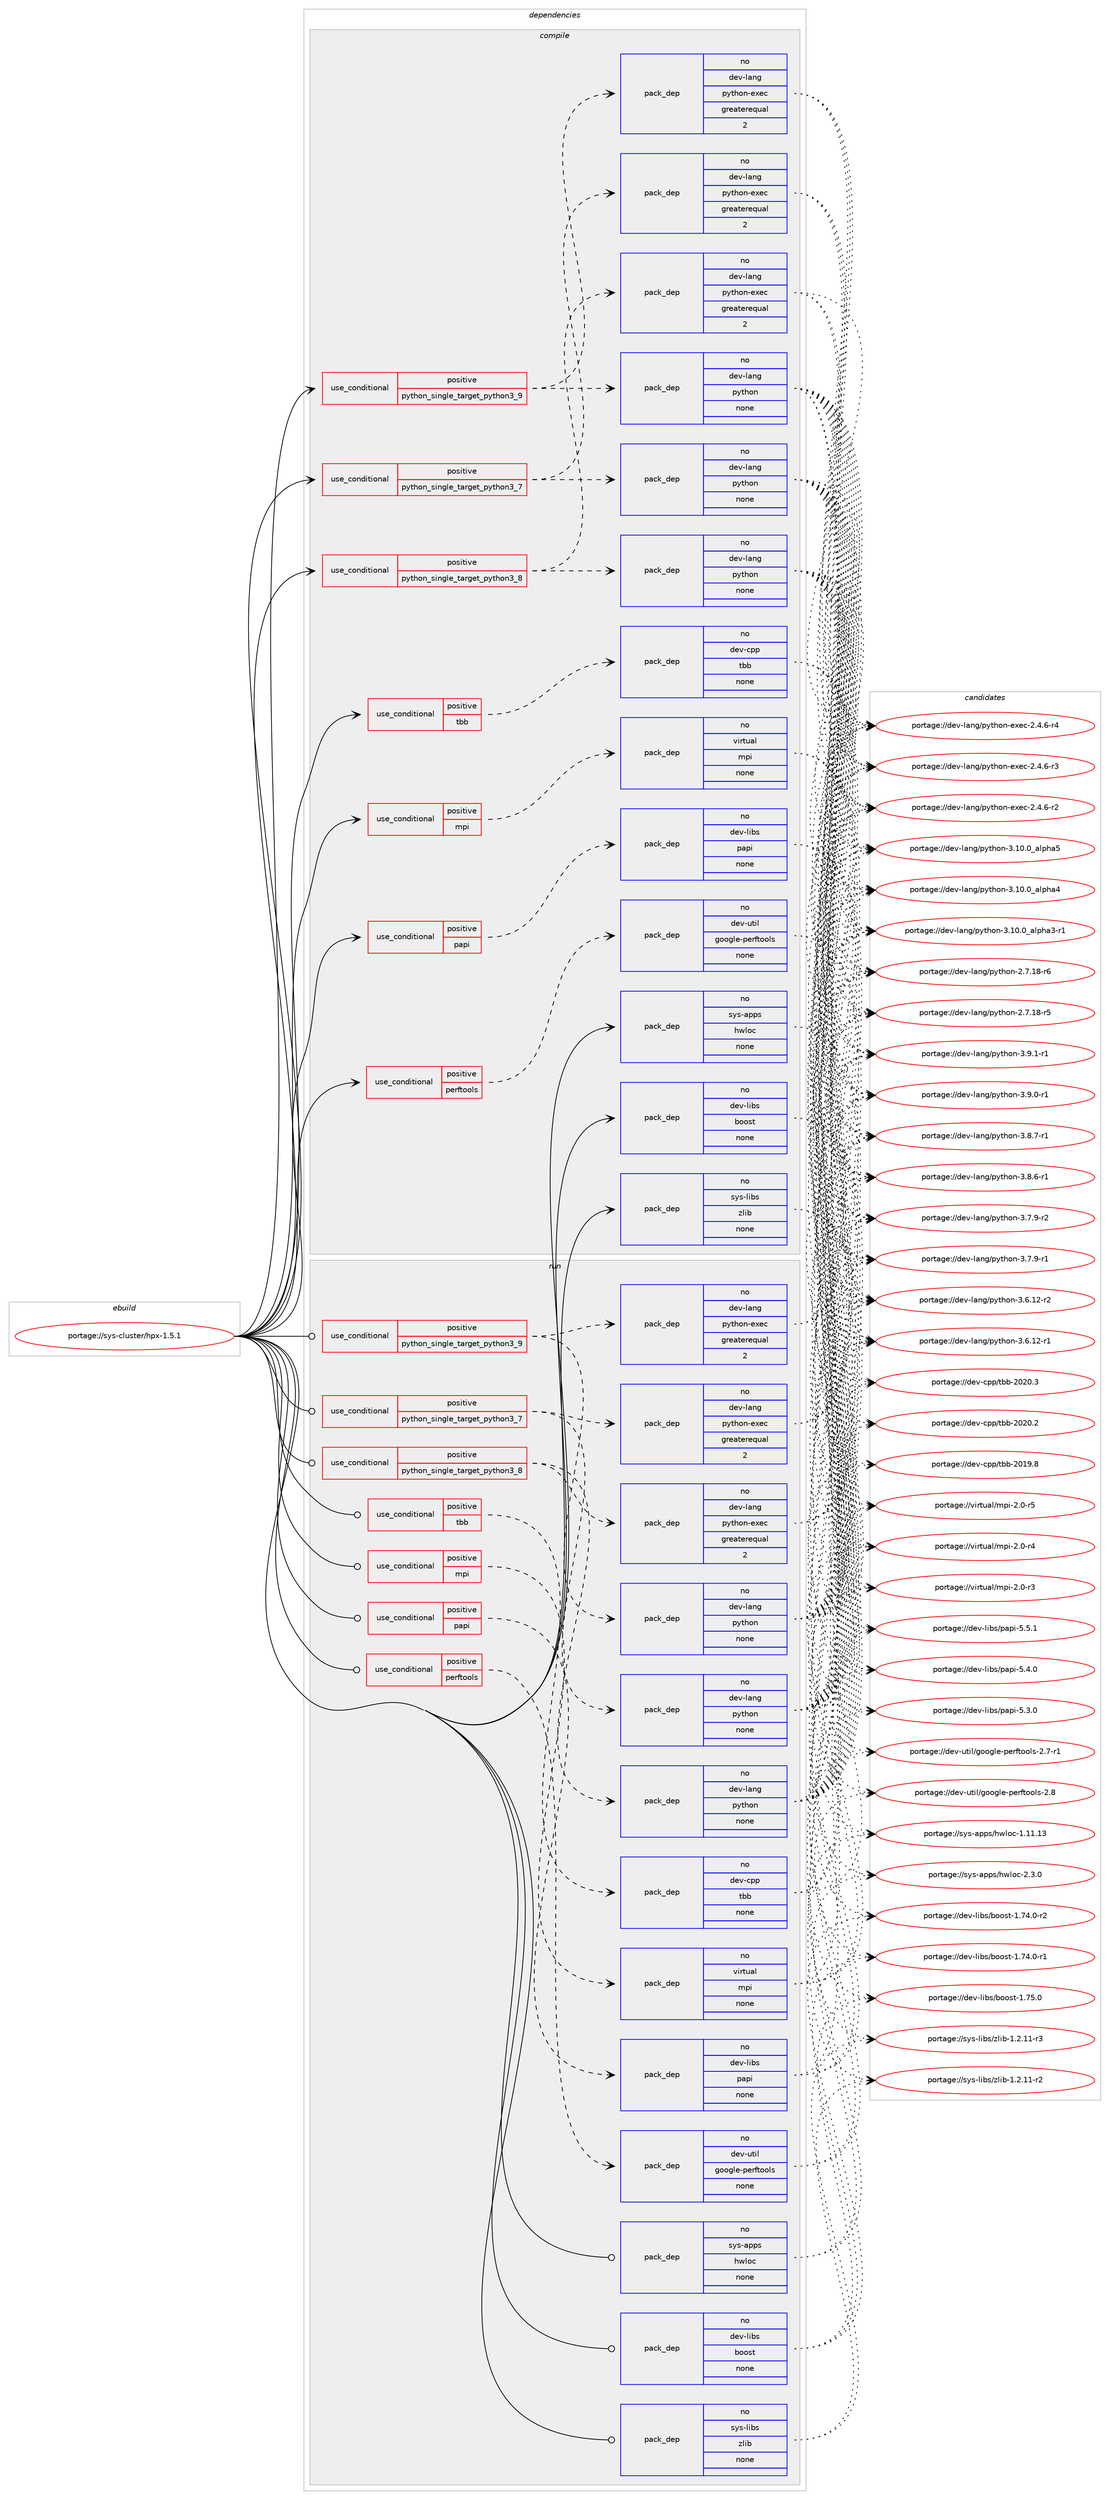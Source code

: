 digraph prolog {

# *************
# Graph options
# *************

newrank=true;
concentrate=true;
compound=true;
graph [rankdir=LR,fontname=Helvetica,fontsize=10,ranksep=1.5];#, ranksep=2.5, nodesep=0.2];
edge  [arrowhead=vee];
node  [fontname=Helvetica,fontsize=10];

# **********
# The ebuild
# **********

subgraph cluster_leftcol {
color=gray;
rank=same;
label=<<i>ebuild</i>>;
id [label="portage://sys-cluster/hpx-1.5.1", color=red, width=4, href="../sys-cluster/hpx-1.5.1.svg"];
}

# ****************
# The dependencies
# ****************

subgraph cluster_midcol {
color=gray;
label=<<i>dependencies</i>>;
subgraph cluster_compile {
fillcolor="#eeeeee";
style=filled;
label=<<i>compile</i>>;
subgraph cond2294 {
dependency7871 [label=<<TABLE BORDER="0" CELLBORDER="1" CELLSPACING="0" CELLPADDING="4"><TR><TD ROWSPAN="3" CELLPADDING="10">use_conditional</TD></TR><TR><TD>positive</TD></TR><TR><TD>mpi</TD></TR></TABLE>>, shape=none, color=red];
subgraph pack5477 {
dependency7872 [label=<<TABLE BORDER="0" CELLBORDER="1" CELLSPACING="0" CELLPADDING="4" WIDTH="220"><TR><TD ROWSPAN="6" CELLPADDING="30">pack_dep</TD></TR><TR><TD WIDTH="110">no</TD></TR><TR><TD>virtual</TD></TR><TR><TD>mpi</TD></TR><TR><TD>none</TD></TR><TR><TD></TD></TR></TABLE>>, shape=none, color=blue];
}
dependency7871:e -> dependency7872:w [weight=20,style="dashed",arrowhead="vee"];
}
id:e -> dependency7871:w [weight=20,style="solid",arrowhead="vee"];
subgraph cond2295 {
dependency7873 [label=<<TABLE BORDER="0" CELLBORDER="1" CELLSPACING="0" CELLPADDING="4"><TR><TD ROWSPAN="3" CELLPADDING="10">use_conditional</TD></TR><TR><TD>positive</TD></TR><TR><TD>papi</TD></TR></TABLE>>, shape=none, color=red];
subgraph pack5478 {
dependency7874 [label=<<TABLE BORDER="0" CELLBORDER="1" CELLSPACING="0" CELLPADDING="4" WIDTH="220"><TR><TD ROWSPAN="6" CELLPADDING="30">pack_dep</TD></TR><TR><TD WIDTH="110">no</TD></TR><TR><TD>dev-libs</TD></TR><TR><TD>papi</TD></TR><TR><TD>none</TD></TR><TR><TD></TD></TR></TABLE>>, shape=none, color=blue];
}
dependency7873:e -> dependency7874:w [weight=20,style="dashed",arrowhead="vee"];
}
id:e -> dependency7873:w [weight=20,style="solid",arrowhead="vee"];
subgraph cond2296 {
dependency7875 [label=<<TABLE BORDER="0" CELLBORDER="1" CELLSPACING="0" CELLPADDING="4"><TR><TD ROWSPAN="3" CELLPADDING="10">use_conditional</TD></TR><TR><TD>positive</TD></TR><TR><TD>perftools</TD></TR></TABLE>>, shape=none, color=red];
subgraph pack5479 {
dependency7876 [label=<<TABLE BORDER="0" CELLBORDER="1" CELLSPACING="0" CELLPADDING="4" WIDTH="220"><TR><TD ROWSPAN="6" CELLPADDING="30">pack_dep</TD></TR><TR><TD WIDTH="110">no</TD></TR><TR><TD>dev-util</TD></TR><TR><TD>google-perftools</TD></TR><TR><TD>none</TD></TR><TR><TD></TD></TR></TABLE>>, shape=none, color=blue];
}
dependency7875:e -> dependency7876:w [weight=20,style="dashed",arrowhead="vee"];
}
id:e -> dependency7875:w [weight=20,style="solid",arrowhead="vee"];
subgraph cond2297 {
dependency7877 [label=<<TABLE BORDER="0" CELLBORDER="1" CELLSPACING="0" CELLPADDING="4"><TR><TD ROWSPAN="3" CELLPADDING="10">use_conditional</TD></TR><TR><TD>positive</TD></TR><TR><TD>python_single_target_python3_7</TD></TR></TABLE>>, shape=none, color=red];
subgraph pack5480 {
dependency7878 [label=<<TABLE BORDER="0" CELLBORDER="1" CELLSPACING="0" CELLPADDING="4" WIDTH="220"><TR><TD ROWSPAN="6" CELLPADDING="30">pack_dep</TD></TR><TR><TD WIDTH="110">no</TD></TR><TR><TD>dev-lang</TD></TR><TR><TD>python</TD></TR><TR><TD>none</TD></TR><TR><TD></TD></TR></TABLE>>, shape=none, color=blue];
}
dependency7877:e -> dependency7878:w [weight=20,style="dashed",arrowhead="vee"];
subgraph pack5481 {
dependency7879 [label=<<TABLE BORDER="0" CELLBORDER="1" CELLSPACING="0" CELLPADDING="4" WIDTH="220"><TR><TD ROWSPAN="6" CELLPADDING="30">pack_dep</TD></TR><TR><TD WIDTH="110">no</TD></TR><TR><TD>dev-lang</TD></TR><TR><TD>python-exec</TD></TR><TR><TD>greaterequal</TD></TR><TR><TD>2</TD></TR></TABLE>>, shape=none, color=blue];
}
dependency7877:e -> dependency7879:w [weight=20,style="dashed",arrowhead="vee"];
}
id:e -> dependency7877:w [weight=20,style="solid",arrowhead="vee"];
subgraph cond2298 {
dependency7880 [label=<<TABLE BORDER="0" CELLBORDER="1" CELLSPACING="0" CELLPADDING="4"><TR><TD ROWSPAN="3" CELLPADDING="10">use_conditional</TD></TR><TR><TD>positive</TD></TR><TR><TD>python_single_target_python3_8</TD></TR></TABLE>>, shape=none, color=red];
subgraph pack5482 {
dependency7881 [label=<<TABLE BORDER="0" CELLBORDER="1" CELLSPACING="0" CELLPADDING="4" WIDTH="220"><TR><TD ROWSPAN="6" CELLPADDING="30">pack_dep</TD></TR><TR><TD WIDTH="110">no</TD></TR><TR><TD>dev-lang</TD></TR><TR><TD>python</TD></TR><TR><TD>none</TD></TR><TR><TD></TD></TR></TABLE>>, shape=none, color=blue];
}
dependency7880:e -> dependency7881:w [weight=20,style="dashed",arrowhead="vee"];
subgraph pack5483 {
dependency7882 [label=<<TABLE BORDER="0" CELLBORDER="1" CELLSPACING="0" CELLPADDING="4" WIDTH="220"><TR><TD ROWSPAN="6" CELLPADDING="30">pack_dep</TD></TR><TR><TD WIDTH="110">no</TD></TR><TR><TD>dev-lang</TD></TR><TR><TD>python-exec</TD></TR><TR><TD>greaterequal</TD></TR><TR><TD>2</TD></TR></TABLE>>, shape=none, color=blue];
}
dependency7880:e -> dependency7882:w [weight=20,style="dashed",arrowhead="vee"];
}
id:e -> dependency7880:w [weight=20,style="solid",arrowhead="vee"];
subgraph cond2299 {
dependency7883 [label=<<TABLE BORDER="0" CELLBORDER="1" CELLSPACING="0" CELLPADDING="4"><TR><TD ROWSPAN="3" CELLPADDING="10">use_conditional</TD></TR><TR><TD>positive</TD></TR><TR><TD>python_single_target_python3_9</TD></TR></TABLE>>, shape=none, color=red];
subgraph pack5484 {
dependency7884 [label=<<TABLE BORDER="0" CELLBORDER="1" CELLSPACING="0" CELLPADDING="4" WIDTH="220"><TR><TD ROWSPAN="6" CELLPADDING="30">pack_dep</TD></TR><TR><TD WIDTH="110">no</TD></TR><TR><TD>dev-lang</TD></TR><TR><TD>python</TD></TR><TR><TD>none</TD></TR><TR><TD></TD></TR></TABLE>>, shape=none, color=blue];
}
dependency7883:e -> dependency7884:w [weight=20,style="dashed",arrowhead="vee"];
subgraph pack5485 {
dependency7885 [label=<<TABLE BORDER="0" CELLBORDER="1" CELLSPACING="0" CELLPADDING="4" WIDTH="220"><TR><TD ROWSPAN="6" CELLPADDING="30">pack_dep</TD></TR><TR><TD WIDTH="110">no</TD></TR><TR><TD>dev-lang</TD></TR><TR><TD>python-exec</TD></TR><TR><TD>greaterequal</TD></TR><TR><TD>2</TD></TR></TABLE>>, shape=none, color=blue];
}
dependency7883:e -> dependency7885:w [weight=20,style="dashed",arrowhead="vee"];
}
id:e -> dependency7883:w [weight=20,style="solid",arrowhead="vee"];
subgraph cond2300 {
dependency7886 [label=<<TABLE BORDER="0" CELLBORDER="1" CELLSPACING="0" CELLPADDING="4"><TR><TD ROWSPAN="3" CELLPADDING="10">use_conditional</TD></TR><TR><TD>positive</TD></TR><TR><TD>tbb</TD></TR></TABLE>>, shape=none, color=red];
subgraph pack5486 {
dependency7887 [label=<<TABLE BORDER="0" CELLBORDER="1" CELLSPACING="0" CELLPADDING="4" WIDTH="220"><TR><TD ROWSPAN="6" CELLPADDING="30">pack_dep</TD></TR><TR><TD WIDTH="110">no</TD></TR><TR><TD>dev-cpp</TD></TR><TR><TD>tbb</TD></TR><TR><TD>none</TD></TR><TR><TD></TD></TR></TABLE>>, shape=none, color=blue];
}
dependency7886:e -> dependency7887:w [weight=20,style="dashed",arrowhead="vee"];
}
id:e -> dependency7886:w [weight=20,style="solid",arrowhead="vee"];
subgraph pack5487 {
dependency7888 [label=<<TABLE BORDER="0" CELLBORDER="1" CELLSPACING="0" CELLPADDING="4" WIDTH="220"><TR><TD ROWSPAN="6" CELLPADDING="30">pack_dep</TD></TR><TR><TD WIDTH="110">no</TD></TR><TR><TD>dev-libs</TD></TR><TR><TD>boost</TD></TR><TR><TD>none</TD></TR><TR><TD></TD></TR></TABLE>>, shape=none, color=blue];
}
id:e -> dependency7888:w [weight=20,style="solid",arrowhead="vee"];
subgraph pack5488 {
dependency7889 [label=<<TABLE BORDER="0" CELLBORDER="1" CELLSPACING="0" CELLPADDING="4" WIDTH="220"><TR><TD ROWSPAN="6" CELLPADDING="30">pack_dep</TD></TR><TR><TD WIDTH="110">no</TD></TR><TR><TD>sys-apps</TD></TR><TR><TD>hwloc</TD></TR><TR><TD>none</TD></TR><TR><TD></TD></TR></TABLE>>, shape=none, color=blue];
}
id:e -> dependency7889:w [weight=20,style="solid",arrowhead="vee"];
subgraph pack5489 {
dependency7890 [label=<<TABLE BORDER="0" CELLBORDER="1" CELLSPACING="0" CELLPADDING="4" WIDTH="220"><TR><TD ROWSPAN="6" CELLPADDING="30">pack_dep</TD></TR><TR><TD WIDTH="110">no</TD></TR><TR><TD>sys-libs</TD></TR><TR><TD>zlib</TD></TR><TR><TD>none</TD></TR><TR><TD></TD></TR></TABLE>>, shape=none, color=blue];
}
id:e -> dependency7890:w [weight=20,style="solid",arrowhead="vee"];
}
subgraph cluster_compileandrun {
fillcolor="#eeeeee";
style=filled;
label=<<i>compile and run</i>>;
}
subgraph cluster_run {
fillcolor="#eeeeee";
style=filled;
label=<<i>run</i>>;
subgraph cond2301 {
dependency7891 [label=<<TABLE BORDER="0" CELLBORDER="1" CELLSPACING="0" CELLPADDING="4"><TR><TD ROWSPAN="3" CELLPADDING="10">use_conditional</TD></TR><TR><TD>positive</TD></TR><TR><TD>mpi</TD></TR></TABLE>>, shape=none, color=red];
subgraph pack5490 {
dependency7892 [label=<<TABLE BORDER="0" CELLBORDER="1" CELLSPACING="0" CELLPADDING="4" WIDTH="220"><TR><TD ROWSPAN="6" CELLPADDING="30">pack_dep</TD></TR><TR><TD WIDTH="110">no</TD></TR><TR><TD>virtual</TD></TR><TR><TD>mpi</TD></TR><TR><TD>none</TD></TR><TR><TD></TD></TR></TABLE>>, shape=none, color=blue];
}
dependency7891:e -> dependency7892:w [weight=20,style="dashed",arrowhead="vee"];
}
id:e -> dependency7891:w [weight=20,style="solid",arrowhead="odot"];
subgraph cond2302 {
dependency7893 [label=<<TABLE BORDER="0" CELLBORDER="1" CELLSPACING="0" CELLPADDING="4"><TR><TD ROWSPAN="3" CELLPADDING="10">use_conditional</TD></TR><TR><TD>positive</TD></TR><TR><TD>papi</TD></TR></TABLE>>, shape=none, color=red];
subgraph pack5491 {
dependency7894 [label=<<TABLE BORDER="0" CELLBORDER="1" CELLSPACING="0" CELLPADDING="4" WIDTH="220"><TR><TD ROWSPAN="6" CELLPADDING="30">pack_dep</TD></TR><TR><TD WIDTH="110">no</TD></TR><TR><TD>dev-libs</TD></TR><TR><TD>papi</TD></TR><TR><TD>none</TD></TR><TR><TD></TD></TR></TABLE>>, shape=none, color=blue];
}
dependency7893:e -> dependency7894:w [weight=20,style="dashed",arrowhead="vee"];
}
id:e -> dependency7893:w [weight=20,style="solid",arrowhead="odot"];
subgraph cond2303 {
dependency7895 [label=<<TABLE BORDER="0" CELLBORDER="1" CELLSPACING="0" CELLPADDING="4"><TR><TD ROWSPAN="3" CELLPADDING="10">use_conditional</TD></TR><TR><TD>positive</TD></TR><TR><TD>perftools</TD></TR></TABLE>>, shape=none, color=red];
subgraph pack5492 {
dependency7896 [label=<<TABLE BORDER="0" CELLBORDER="1" CELLSPACING="0" CELLPADDING="4" WIDTH="220"><TR><TD ROWSPAN="6" CELLPADDING="30">pack_dep</TD></TR><TR><TD WIDTH="110">no</TD></TR><TR><TD>dev-util</TD></TR><TR><TD>google-perftools</TD></TR><TR><TD>none</TD></TR><TR><TD></TD></TR></TABLE>>, shape=none, color=blue];
}
dependency7895:e -> dependency7896:w [weight=20,style="dashed",arrowhead="vee"];
}
id:e -> dependency7895:w [weight=20,style="solid",arrowhead="odot"];
subgraph cond2304 {
dependency7897 [label=<<TABLE BORDER="0" CELLBORDER="1" CELLSPACING="0" CELLPADDING="4"><TR><TD ROWSPAN="3" CELLPADDING="10">use_conditional</TD></TR><TR><TD>positive</TD></TR><TR><TD>python_single_target_python3_7</TD></TR></TABLE>>, shape=none, color=red];
subgraph pack5493 {
dependency7898 [label=<<TABLE BORDER="0" CELLBORDER="1" CELLSPACING="0" CELLPADDING="4" WIDTH="220"><TR><TD ROWSPAN="6" CELLPADDING="30">pack_dep</TD></TR><TR><TD WIDTH="110">no</TD></TR><TR><TD>dev-lang</TD></TR><TR><TD>python</TD></TR><TR><TD>none</TD></TR><TR><TD></TD></TR></TABLE>>, shape=none, color=blue];
}
dependency7897:e -> dependency7898:w [weight=20,style="dashed",arrowhead="vee"];
subgraph pack5494 {
dependency7899 [label=<<TABLE BORDER="0" CELLBORDER="1" CELLSPACING="0" CELLPADDING="4" WIDTH="220"><TR><TD ROWSPAN="6" CELLPADDING="30">pack_dep</TD></TR><TR><TD WIDTH="110">no</TD></TR><TR><TD>dev-lang</TD></TR><TR><TD>python-exec</TD></TR><TR><TD>greaterequal</TD></TR><TR><TD>2</TD></TR></TABLE>>, shape=none, color=blue];
}
dependency7897:e -> dependency7899:w [weight=20,style="dashed",arrowhead="vee"];
}
id:e -> dependency7897:w [weight=20,style="solid",arrowhead="odot"];
subgraph cond2305 {
dependency7900 [label=<<TABLE BORDER="0" CELLBORDER="1" CELLSPACING="0" CELLPADDING="4"><TR><TD ROWSPAN="3" CELLPADDING="10">use_conditional</TD></TR><TR><TD>positive</TD></TR><TR><TD>python_single_target_python3_8</TD></TR></TABLE>>, shape=none, color=red];
subgraph pack5495 {
dependency7901 [label=<<TABLE BORDER="0" CELLBORDER="1" CELLSPACING="0" CELLPADDING="4" WIDTH="220"><TR><TD ROWSPAN="6" CELLPADDING="30">pack_dep</TD></TR><TR><TD WIDTH="110">no</TD></TR><TR><TD>dev-lang</TD></TR><TR><TD>python</TD></TR><TR><TD>none</TD></TR><TR><TD></TD></TR></TABLE>>, shape=none, color=blue];
}
dependency7900:e -> dependency7901:w [weight=20,style="dashed",arrowhead="vee"];
subgraph pack5496 {
dependency7902 [label=<<TABLE BORDER="0" CELLBORDER="1" CELLSPACING="0" CELLPADDING="4" WIDTH="220"><TR><TD ROWSPAN="6" CELLPADDING="30">pack_dep</TD></TR><TR><TD WIDTH="110">no</TD></TR><TR><TD>dev-lang</TD></TR><TR><TD>python-exec</TD></TR><TR><TD>greaterequal</TD></TR><TR><TD>2</TD></TR></TABLE>>, shape=none, color=blue];
}
dependency7900:e -> dependency7902:w [weight=20,style="dashed",arrowhead="vee"];
}
id:e -> dependency7900:w [weight=20,style="solid",arrowhead="odot"];
subgraph cond2306 {
dependency7903 [label=<<TABLE BORDER="0" CELLBORDER="1" CELLSPACING="0" CELLPADDING="4"><TR><TD ROWSPAN="3" CELLPADDING="10">use_conditional</TD></TR><TR><TD>positive</TD></TR><TR><TD>python_single_target_python3_9</TD></TR></TABLE>>, shape=none, color=red];
subgraph pack5497 {
dependency7904 [label=<<TABLE BORDER="0" CELLBORDER="1" CELLSPACING="0" CELLPADDING="4" WIDTH="220"><TR><TD ROWSPAN="6" CELLPADDING="30">pack_dep</TD></TR><TR><TD WIDTH="110">no</TD></TR><TR><TD>dev-lang</TD></TR><TR><TD>python</TD></TR><TR><TD>none</TD></TR><TR><TD></TD></TR></TABLE>>, shape=none, color=blue];
}
dependency7903:e -> dependency7904:w [weight=20,style="dashed",arrowhead="vee"];
subgraph pack5498 {
dependency7905 [label=<<TABLE BORDER="0" CELLBORDER="1" CELLSPACING="0" CELLPADDING="4" WIDTH="220"><TR><TD ROWSPAN="6" CELLPADDING="30">pack_dep</TD></TR><TR><TD WIDTH="110">no</TD></TR><TR><TD>dev-lang</TD></TR><TR><TD>python-exec</TD></TR><TR><TD>greaterequal</TD></TR><TR><TD>2</TD></TR></TABLE>>, shape=none, color=blue];
}
dependency7903:e -> dependency7905:w [weight=20,style="dashed",arrowhead="vee"];
}
id:e -> dependency7903:w [weight=20,style="solid",arrowhead="odot"];
subgraph cond2307 {
dependency7906 [label=<<TABLE BORDER="0" CELLBORDER="1" CELLSPACING="0" CELLPADDING="4"><TR><TD ROWSPAN="3" CELLPADDING="10">use_conditional</TD></TR><TR><TD>positive</TD></TR><TR><TD>tbb</TD></TR></TABLE>>, shape=none, color=red];
subgraph pack5499 {
dependency7907 [label=<<TABLE BORDER="0" CELLBORDER="1" CELLSPACING="0" CELLPADDING="4" WIDTH="220"><TR><TD ROWSPAN="6" CELLPADDING="30">pack_dep</TD></TR><TR><TD WIDTH="110">no</TD></TR><TR><TD>dev-cpp</TD></TR><TR><TD>tbb</TD></TR><TR><TD>none</TD></TR><TR><TD></TD></TR></TABLE>>, shape=none, color=blue];
}
dependency7906:e -> dependency7907:w [weight=20,style="dashed",arrowhead="vee"];
}
id:e -> dependency7906:w [weight=20,style="solid",arrowhead="odot"];
subgraph pack5500 {
dependency7908 [label=<<TABLE BORDER="0" CELLBORDER="1" CELLSPACING="0" CELLPADDING="4" WIDTH="220"><TR><TD ROWSPAN="6" CELLPADDING="30">pack_dep</TD></TR><TR><TD WIDTH="110">no</TD></TR><TR><TD>dev-libs</TD></TR><TR><TD>boost</TD></TR><TR><TD>none</TD></TR><TR><TD></TD></TR></TABLE>>, shape=none, color=blue];
}
id:e -> dependency7908:w [weight=20,style="solid",arrowhead="odot"];
subgraph pack5501 {
dependency7909 [label=<<TABLE BORDER="0" CELLBORDER="1" CELLSPACING="0" CELLPADDING="4" WIDTH="220"><TR><TD ROWSPAN="6" CELLPADDING="30">pack_dep</TD></TR><TR><TD WIDTH="110">no</TD></TR><TR><TD>sys-apps</TD></TR><TR><TD>hwloc</TD></TR><TR><TD>none</TD></TR><TR><TD></TD></TR></TABLE>>, shape=none, color=blue];
}
id:e -> dependency7909:w [weight=20,style="solid",arrowhead="odot"];
subgraph pack5502 {
dependency7910 [label=<<TABLE BORDER="0" CELLBORDER="1" CELLSPACING="0" CELLPADDING="4" WIDTH="220"><TR><TD ROWSPAN="6" CELLPADDING="30">pack_dep</TD></TR><TR><TD WIDTH="110">no</TD></TR><TR><TD>sys-libs</TD></TR><TR><TD>zlib</TD></TR><TR><TD>none</TD></TR><TR><TD></TD></TR></TABLE>>, shape=none, color=blue];
}
id:e -> dependency7910:w [weight=20,style="solid",arrowhead="odot"];
}
}

# **************
# The candidates
# **************

subgraph cluster_choices {
rank=same;
color=gray;
label=<<i>candidates</i>>;

subgraph choice5477 {
color=black;
nodesep=1;
choice1181051141161179710847109112105455046484511453 [label="portage://virtual/mpi-2.0-r5", color=red, width=4,href="../virtual/mpi-2.0-r5.svg"];
choice1181051141161179710847109112105455046484511452 [label="portage://virtual/mpi-2.0-r4", color=red, width=4,href="../virtual/mpi-2.0-r4.svg"];
choice1181051141161179710847109112105455046484511451 [label="portage://virtual/mpi-2.0-r3", color=red, width=4,href="../virtual/mpi-2.0-r3.svg"];
dependency7872:e -> choice1181051141161179710847109112105455046484511453:w [style=dotted,weight="100"];
dependency7872:e -> choice1181051141161179710847109112105455046484511452:w [style=dotted,weight="100"];
dependency7872:e -> choice1181051141161179710847109112105455046484511451:w [style=dotted,weight="100"];
}
subgraph choice5478 {
color=black;
nodesep=1;
choice10010111845108105981154711297112105455346534649 [label="portage://dev-libs/papi-5.5.1", color=red, width=4,href="../dev-libs/papi-5.5.1.svg"];
choice10010111845108105981154711297112105455346524648 [label="portage://dev-libs/papi-5.4.0", color=red, width=4,href="../dev-libs/papi-5.4.0.svg"];
choice10010111845108105981154711297112105455346514648 [label="portage://dev-libs/papi-5.3.0", color=red, width=4,href="../dev-libs/papi-5.3.0.svg"];
dependency7874:e -> choice10010111845108105981154711297112105455346534649:w [style=dotted,weight="100"];
dependency7874:e -> choice10010111845108105981154711297112105455346524648:w [style=dotted,weight="100"];
dependency7874:e -> choice10010111845108105981154711297112105455346514648:w [style=dotted,weight="100"];
}
subgraph choice5479 {
color=black;
nodesep=1;
choice10010111845117116105108471031111111031081014511210111410211611111110811545504656 [label="portage://dev-util/google-perftools-2.8", color=red, width=4,href="../dev-util/google-perftools-2.8.svg"];
choice100101118451171161051084710311111110310810145112101114102116111111108115455046554511449 [label="portage://dev-util/google-perftools-2.7-r1", color=red, width=4,href="../dev-util/google-perftools-2.7-r1.svg"];
dependency7876:e -> choice10010111845117116105108471031111111031081014511210111410211611111110811545504656:w [style=dotted,weight="100"];
dependency7876:e -> choice100101118451171161051084710311111110310810145112101114102116111111108115455046554511449:w [style=dotted,weight="100"];
}
subgraph choice5480 {
color=black;
nodesep=1;
choice1001011184510897110103471121211161041111104551465746494511449 [label="portage://dev-lang/python-3.9.1-r1", color=red, width=4,href="../dev-lang/python-3.9.1-r1.svg"];
choice1001011184510897110103471121211161041111104551465746484511449 [label="portage://dev-lang/python-3.9.0-r1", color=red, width=4,href="../dev-lang/python-3.9.0-r1.svg"];
choice1001011184510897110103471121211161041111104551465646554511449 [label="portage://dev-lang/python-3.8.7-r1", color=red, width=4,href="../dev-lang/python-3.8.7-r1.svg"];
choice1001011184510897110103471121211161041111104551465646544511449 [label="portage://dev-lang/python-3.8.6-r1", color=red, width=4,href="../dev-lang/python-3.8.6-r1.svg"];
choice1001011184510897110103471121211161041111104551465546574511450 [label="portage://dev-lang/python-3.7.9-r2", color=red, width=4,href="../dev-lang/python-3.7.9-r2.svg"];
choice1001011184510897110103471121211161041111104551465546574511449 [label="portage://dev-lang/python-3.7.9-r1", color=red, width=4,href="../dev-lang/python-3.7.9-r1.svg"];
choice100101118451089711010347112121116104111110455146544649504511450 [label="portage://dev-lang/python-3.6.12-r2", color=red, width=4,href="../dev-lang/python-3.6.12-r2.svg"];
choice100101118451089711010347112121116104111110455146544649504511449 [label="portage://dev-lang/python-3.6.12-r1", color=red, width=4,href="../dev-lang/python-3.6.12-r1.svg"];
choice1001011184510897110103471121211161041111104551464948464895971081121049753 [label="portage://dev-lang/python-3.10.0_alpha5", color=red, width=4,href="../dev-lang/python-3.10.0_alpha5.svg"];
choice1001011184510897110103471121211161041111104551464948464895971081121049752 [label="portage://dev-lang/python-3.10.0_alpha4", color=red, width=4,href="../dev-lang/python-3.10.0_alpha4.svg"];
choice10010111845108971101034711212111610411111045514649484648959710811210497514511449 [label="portage://dev-lang/python-3.10.0_alpha3-r1", color=red, width=4,href="../dev-lang/python-3.10.0_alpha3-r1.svg"];
choice100101118451089711010347112121116104111110455046554649564511454 [label="portage://dev-lang/python-2.7.18-r6", color=red, width=4,href="../dev-lang/python-2.7.18-r6.svg"];
choice100101118451089711010347112121116104111110455046554649564511453 [label="portage://dev-lang/python-2.7.18-r5", color=red, width=4,href="../dev-lang/python-2.7.18-r5.svg"];
dependency7878:e -> choice1001011184510897110103471121211161041111104551465746494511449:w [style=dotted,weight="100"];
dependency7878:e -> choice1001011184510897110103471121211161041111104551465746484511449:w [style=dotted,weight="100"];
dependency7878:e -> choice1001011184510897110103471121211161041111104551465646554511449:w [style=dotted,weight="100"];
dependency7878:e -> choice1001011184510897110103471121211161041111104551465646544511449:w [style=dotted,weight="100"];
dependency7878:e -> choice1001011184510897110103471121211161041111104551465546574511450:w [style=dotted,weight="100"];
dependency7878:e -> choice1001011184510897110103471121211161041111104551465546574511449:w [style=dotted,weight="100"];
dependency7878:e -> choice100101118451089711010347112121116104111110455146544649504511450:w [style=dotted,weight="100"];
dependency7878:e -> choice100101118451089711010347112121116104111110455146544649504511449:w [style=dotted,weight="100"];
dependency7878:e -> choice1001011184510897110103471121211161041111104551464948464895971081121049753:w [style=dotted,weight="100"];
dependency7878:e -> choice1001011184510897110103471121211161041111104551464948464895971081121049752:w [style=dotted,weight="100"];
dependency7878:e -> choice10010111845108971101034711212111610411111045514649484648959710811210497514511449:w [style=dotted,weight="100"];
dependency7878:e -> choice100101118451089711010347112121116104111110455046554649564511454:w [style=dotted,weight="100"];
dependency7878:e -> choice100101118451089711010347112121116104111110455046554649564511453:w [style=dotted,weight="100"];
}
subgraph choice5481 {
color=black;
nodesep=1;
choice10010111845108971101034711212111610411111045101120101994550465246544511452 [label="portage://dev-lang/python-exec-2.4.6-r4", color=red, width=4,href="../dev-lang/python-exec-2.4.6-r4.svg"];
choice10010111845108971101034711212111610411111045101120101994550465246544511451 [label="portage://dev-lang/python-exec-2.4.6-r3", color=red, width=4,href="../dev-lang/python-exec-2.4.6-r3.svg"];
choice10010111845108971101034711212111610411111045101120101994550465246544511450 [label="portage://dev-lang/python-exec-2.4.6-r2", color=red, width=4,href="../dev-lang/python-exec-2.4.6-r2.svg"];
dependency7879:e -> choice10010111845108971101034711212111610411111045101120101994550465246544511452:w [style=dotted,weight="100"];
dependency7879:e -> choice10010111845108971101034711212111610411111045101120101994550465246544511451:w [style=dotted,weight="100"];
dependency7879:e -> choice10010111845108971101034711212111610411111045101120101994550465246544511450:w [style=dotted,weight="100"];
}
subgraph choice5482 {
color=black;
nodesep=1;
choice1001011184510897110103471121211161041111104551465746494511449 [label="portage://dev-lang/python-3.9.1-r1", color=red, width=4,href="../dev-lang/python-3.9.1-r1.svg"];
choice1001011184510897110103471121211161041111104551465746484511449 [label="portage://dev-lang/python-3.9.0-r1", color=red, width=4,href="../dev-lang/python-3.9.0-r1.svg"];
choice1001011184510897110103471121211161041111104551465646554511449 [label="portage://dev-lang/python-3.8.7-r1", color=red, width=4,href="../dev-lang/python-3.8.7-r1.svg"];
choice1001011184510897110103471121211161041111104551465646544511449 [label="portage://dev-lang/python-3.8.6-r1", color=red, width=4,href="../dev-lang/python-3.8.6-r1.svg"];
choice1001011184510897110103471121211161041111104551465546574511450 [label="portage://dev-lang/python-3.7.9-r2", color=red, width=4,href="../dev-lang/python-3.7.9-r2.svg"];
choice1001011184510897110103471121211161041111104551465546574511449 [label="portage://dev-lang/python-3.7.9-r1", color=red, width=4,href="../dev-lang/python-3.7.9-r1.svg"];
choice100101118451089711010347112121116104111110455146544649504511450 [label="portage://dev-lang/python-3.6.12-r2", color=red, width=4,href="../dev-lang/python-3.6.12-r2.svg"];
choice100101118451089711010347112121116104111110455146544649504511449 [label="portage://dev-lang/python-3.6.12-r1", color=red, width=4,href="../dev-lang/python-3.6.12-r1.svg"];
choice1001011184510897110103471121211161041111104551464948464895971081121049753 [label="portage://dev-lang/python-3.10.0_alpha5", color=red, width=4,href="../dev-lang/python-3.10.0_alpha5.svg"];
choice1001011184510897110103471121211161041111104551464948464895971081121049752 [label="portage://dev-lang/python-3.10.0_alpha4", color=red, width=4,href="../dev-lang/python-3.10.0_alpha4.svg"];
choice10010111845108971101034711212111610411111045514649484648959710811210497514511449 [label="portage://dev-lang/python-3.10.0_alpha3-r1", color=red, width=4,href="../dev-lang/python-3.10.0_alpha3-r1.svg"];
choice100101118451089711010347112121116104111110455046554649564511454 [label="portage://dev-lang/python-2.7.18-r6", color=red, width=4,href="../dev-lang/python-2.7.18-r6.svg"];
choice100101118451089711010347112121116104111110455046554649564511453 [label="portage://dev-lang/python-2.7.18-r5", color=red, width=4,href="../dev-lang/python-2.7.18-r5.svg"];
dependency7881:e -> choice1001011184510897110103471121211161041111104551465746494511449:w [style=dotted,weight="100"];
dependency7881:e -> choice1001011184510897110103471121211161041111104551465746484511449:w [style=dotted,weight="100"];
dependency7881:e -> choice1001011184510897110103471121211161041111104551465646554511449:w [style=dotted,weight="100"];
dependency7881:e -> choice1001011184510897110103471121211161041111104551465646544511449:w [style=dotted,weight="100"];
dependency7881:e -> choice1001011184510897110103471121211161041111104551465546574511450:w [style=dotted,weight="100"];
dependency7881:e -> choice1001011184510897110103471121211161041111104551465546574511449:w [style=dotted,weight="100"];
dependency7881:e -> choice100101118451089711010347112121116104111110455146544649504511450:w [style=dotted,weight="100"];
dependency7881:e -> choice100101118451089711010347112121116104111110455146544649504511449:w [style=dotted,weight="100"];
dependency7881:e -> choice1001011184510897110103471121211161041111104551464948464895971081121049753:w [style=dotted,weight="100"];
dependency7881:e -> choice1001011184510897110103471121211161041111104551464948464895971081121049752:w [style=dotted,weight="100"];
dependency7881:e -> choice10010111845108971101034711212111610411111045514649484648959710811210497514511449:w [style=dotted,weight="100"];
dependency7881:e -> choice100101118451089711010347112121116104111110455046554649564511454:w [style=dotted,weight="100"];
dependency7881:e -> choice100101118451089711010347112121116104111110455046554649564511453:w [style=dotted,weight="100"];
}
subgraph choice5483 {
color=black;
nodesep=1;
choice10010111845108971101034711212111610411111045101120101994550465246544511452 [label="portage://dev-lang/python-exec-2.4.6-r4", color=red, width=4,href="../dev-lang/python-exec-2.4.6-r4.svg"];
choice10010111845108971101034711212111610411111045101120101994550465246544511451 [label="portage://dev-lang/python-exec-2.4.6-r3", color=red, width=4,href="../dev-lang/python-exec-2.4.6-r3.svg"];
choice10010111845108971101034711212111610411111045101120101994550465246544511450 [label="portage://dev-lang/python-exec-2.4.6-r2", color=red, width=4,href="../dev-lang/python-exec-2.4.6-r2.svg"];
dependency7882:e -> choice10010111845108971101034711212111610411111045101120101994550465246544511452:w [style=dotted,weight="100"];
dependency7882:e -> choice10010111845108971101034711212111610411111045101120101994550465246544511451:w [style=dotted,weight="100"];
dependency7882:e -> choice10010111845108971101034711212111610411111045101120101994550465246544511450:w [style=dotted,weight="100"];
}
subgraph choice5484 {
color=black;
nodesep=1;
choice1001011184510897110103471121211161041111104551465746494511449 [label="portage://dev-lang/python-3.9.1-r1", color=red, width=4,href="../dev-lang/python-3.9.1-r1.svg"];
choice1001011184510897110103471121211161041111104551465746484511449 [label="portage://dev-lang/python-3.9.0-r1", color=red, width=4,href="../dev-lang/python-3.9.0-r1.svg"];
choice1001011184510897110103471121211161041111104551465646554511449 [label="portage://dev-lang/python-3.8.7-r1", color=red, width=4,href="../dev-lang/python-3.8.7-r1.svg"];
choice1001011184510897110103471121211161041111104551465646544511449 [label="portage://dev-lang/python-3.8.6-r1", color=red, width=4,href="../dev-lang/python-3.8.6-r1.svg"];
choice1001011184510897110103471121211161041111104551465546574511450 [label="portage://dev-lang/python-3.7.9-r2", color=red, width=4,href="../dev-lang/python-3.7.9-r2.svg"];
choice1001011184510897110103471121211161041111104551465546574511449 [label="portage://dev-lang/python-3.7.9-r1", color=red, width=4,href="../dev-lang/python-3.7.9-r1.svg"];
choice100101118451089711010347112121116104111110455146544649504511450 [label="portage://dev-lang/python-3.6.12-r2", color=red, width=4,href="../dev-lang/python-3.6.12-r2.svg"];
choice100101118451089711010347112121116104111110455146544649504511449 [label="portage://dev-lang/python-3.6.12-r1", color=red, width=4,href="../dev-lang/python-3.6.12-r1.svg"];
choice1001011184510897110103471121211161041111104551464948464895971081121049753 [label="portage://dev-lang/python-3.10.0_alpha5", color=red, width=4,href="../dev-lang/python-3.10.0_alpha5.svg"];
choice1001011184510897110103471121211161041111104551464948464895971081121049752 [label="portage://dev-lang/python-3.10.0_alpha4", color=red, width=4,href="../dev-lang/python-3.10.0_alpha4.svg"];
choice10010111845108971101034711212111610411111045514649484648959710811210497514511449 [label="portage://dev-lang/python-3.10.0_alpha3-r1", color=red, width=4,href="../dev-lang/python-3.10.0_alpha3-r1.svg"];
choice100101118451089711010347112121116104111110455046554649564511454 [label="portage://dev-lang/python-2.7.18-r6", color=red, width=4,href="../dev-lang/python-2.7.18-r6.svg"];
choice100101118451089711010347112121116104111110455046554649564511453 [label="portage://dev-lang/python-2.7.18-r5", color=red, width=4,href="../dev-lang/python-2.7.18-r5.svg"];
dependency7884:e -> choice1001011184510897110103471121211161041111104551465746494511449:w [style=dotted,weight="100"];
dependency7884:e -> choice1001011184510897110103471121211161041111104551465746484511449:w [style=dotted,weight="100"];
dependency7884:e -> choice1001011184510897110103471121211161041111104551465646554511449:w [style=dotted,weight="100"];
dependency7884:e -> choice1001011184510897110103471121211161041111104551465646544511449:w [style=dotted,weight="100"];
dependency7884:e -> choice1001011184510897110103471121211161041111104551465546574511450:w [style=dotted,weight="100"];
dependency7884:e -> choice1001011184510897110103471121211161041111104551465546574511449:w [style=dotted,weight="100"];
dependency7884:e -> choice100101118451089711010347112121116104111110455146544649504511450:w [style=dotted,weight="100"];
dependency7884:e -> choice100101118451089711010347112121116104111110455146544649504511449:w [style=dotted,weight="100"];
dependency7884:e -> choice1001011184510897110103471121211161041111104551464948464895971081121049753:w [style=dotted,weight="100"];
dependency7884:e -> choice1001011184510897110103471121211161041111104551464948464895971081121049752:w [style=dotted,weight="100"];
dependency7884:e -> choice10010111845108971101034711212111610411111045514649484648959710811210497514511449:w [style=dotted,weight="100"];
dependency7884:e -> choice100101118451089711010347112121116104111110455046554649564511454:w [style=dotted,weight="100"];
dependency7884:e -> choice100101118451089711010347112121116104111110455046554649564511453:w [style=dotted,weight="100"];
}
subgraph choice5485 {
color=black;
nodesep=1;
choice10010111845108971101034711212111610411111045101120101994550465246544511452 [label="portage://dev-lang/python-exec-2.4.6-r4", color=red, width=4,href="../dev-lang/python-exec-2.4.6-r4.svg"];
choice10010111845108971101034711212111610411111045101120101994550465246544511451 [label="portage://dev-lang/python-exec-2.4.6-r3", color=red, width=4,href="../dev-lang/python-exec-2.4.6-r3.svg"];
choice10010111845108971101034711212111610411111045101120101994550465246544511450 [label="portage://dev-lang/python-exec-2.4.6-r2", color=red, width=4,href="../dev-lang/python-exec-2.4.6-r2.svg"];
dependency7885:e -> choice10010111845108971101034711212111610411111045101120101994550465246544511452:w [style=dotted,weight="100"];
dependency7885:e -> choice10010111845108971101034711212111610411111045101120101994550465246544511451:w [style=dotted,weight="100"];
dependency7885:e -> choice10010111845108971101034711212111610411111045101120101994550465246544511450:w [style=dotted,weight="100"];
}
subgraph choice5486 {
color=black;
nodesep=1;
choice100101118459911211247116989845504850484651 [label="portage://dev-cpp/tbb-2020.3", color=red, width=4,href="../dev-cpp/tbb-2020.3.svg"];
choice100101118459911211247116989845504850484650 [label="portage://dev-cpp/tbb-2020.2", color=red, width=4,href="../dev-cpp/tbb-2020.2.svg"];
choice100101118459911211247116989845504849574656 [label="portage://dev-cpp/tbb-2019.8", color=red, width=4,href="../dev-cpp/tbb-2019.8.svg"];
dependency7887:e -> choice100101118459911211247116989845504850484651:w [style=dotted,weight="100"];
dependency7887:e -> choice100101118459911211247116989845504850484650:w [style=dotted,weight="100"];
dependency7887:e -> choice100101118459911211247116989845504849574656:w [style=dotted,weight="100"];
}
subgraph choice5487 {
color=black;
nodesep=1;
choice1001011184510810598115479811111111511645494655534648 [label="portage://dev-libs/boost-1.75.0", color=red, width=4,href="../dev-libs/boost-1.75.0.svg"];
choice10010111845108105981154798111111115116454946555246484511450 [label="portage://dev-libs/boost-1.74.0-r2", color=red, width=4,href="../dev-libs/boost-1.74.0-r2.svg"];
choice10010111845108105981154798111111115116454946555246484511449 [label="portage://dev-libs/boost-1.74.0-r1", color=red, width=4,href="../dev-libs/boost-1.74.0-r1.svg"];
dependency7888:e -> choice1001011184510810598115479811111111511645494655534648:w [style=dotted,weight="100"];
dependency7888:e -> choice10010111845108105981154798111111115116454946555246484511450:w [style=dotted,weight="100"];
dependency7888:e -> choice10010111845108105981154798111111115116454946555246484511449:w [style=dotted,weight="100"];
}
subgraph choice5488 {
color=black;
nodesep=1;
choice11512111545971121121154710411910811199455046514648 [label="portage://sys-apps/hwloc-2.3.0", color=red, width=4,href="../sys-apps/hwloc-2.3.0.svg"];
choice115121115459711211211547104119108111994549464949464951 [label="portage://sys-apps/hwloc-1.11.13", color=red, width=4,href="../sys-apps/hwloc-1.11.13.svg"];
dependency7889:e -> choice11512111545971121121154710411910811199455046514648:w [style=dotted,weight="100"];
dependency7889:e -> choice115121115459711211211547104119108111994549464949464951:w [style=dotted,weight="100"];
}
subgraph choice5489 {
color=black;
nodesep=1;
choice11512111545108105981154712210810598454946504649494511451 [label="portage://sys-libs/zlib-1.2.11-r3", color=red, width=4,href="../sys-libs/zlib-1.2.11-r3.svg"];
choice11512111545108105981154712210810598454946504649494511450 [label="portage://sys-libs/zlib-1.2.11-r2", color=red, width=4,href="../sys-libs/zlib-1.2.11-r2.svg"];
dependency7890:e -> choice11512111545108105981154712210810598454946504649494511451:w [style=dotted,weight="100"];
dependency7890:e -> choice11512111545108105981154712210810598454946504649494511450:w [style=dotted,weight="100"];
}
subgraph choice5490 {
color=black;
nodesep=1;
choice1181051141161179710847109112105455046484511453 [label="portage://virtual/mpi-2.0-r5", color=red, width=4,href="../virtual/mpi-2.0-r5.svg"];
choice1181051141161179710847109112105455046484511452 [label="portage://virtual/mpi-2.0-r4", color=red, width=4,href="../virtual/mpi-2.0-r4.svg"];
choice1181051141161179710847109112105455046484511451 [label="portage://virtual/mpi-2.0-r3", color=red, width=4,href="../virtual/mpi-2.0-r3.svg"];
dependency7892:e -> choice1181051141161179710847109112105455046484511453:w [style=dotted,weight="100"];
dependency7892:e -> choice1181051141161179710847109112105455046484511452:w [style=dotted,weight="100"];
dependency7892:e -> choice1181051141161179710847109112105455046484511451:w [style=dotted,weight="100"];
}
subgraph choice5491 {
color=black;
nodesep=1;
choice10010111845108105981154711297112105455346534649 [label="portage://dev-libs/papi-5.5.1", color=red, width=4,href="../dev-libs/papi-5.5.1.svg"];
choice10010111845108105981154711297112105455346524648 [label="portage://dev-libs/papi-5.4.0", color=red, width=4,href="../dev-libs/papi-5.4.0.svg"];
choice10010111845108105981154711297112105455346514648 [label="portage://dev-libs/papi-5.3.0", color=red, width=4,href="../dev-libs/papi-5.3.0.svg"];
dependency7894:e -> choice10010111845108105981154711297112105455346534649:w [style=dotted,weight="100"];
dependency7894:e -> choice10010111845108105981154711297112105455346524648:w [style=dotted,weight="100"];
dependency7894:e -> choice10010111845108105981154711297112105455346514648:w [style=dotted,weight="100"];
}
subgraph choice5492 {
color=black;
nodesep=1;
choice10010111845117116105108471031111111031081014511210111410211611111110811545504656 [label="portage://dev-util/google-perftools-2.8", color=red, width=4,href="../dev-util/google-perftools-2.8.svg"];
choice100101118451171161051084710311111110310810145112101114102116111111108115455046554511449 [label="portage://dev-util/google-perftools-2.7-r1", color=red, width=4,href="../dev-util/google-perftools-2.7-r1.svg"];
dependency7896:e -> choice10010111845117116105108471031111111031081014511210111410211611111110811545504656:w [style=dotted,weight="100"];
dependency7896:e -> choice100101118451171161051084710311111110310810145112101114102116111111108115455046554511449:w [style=dotted,weight="100"];
}
subgraph choice5493 {
color=black;
nodesep=1;
choice1001011184510897110103471121211161041111104551465746494511449 [label="portage://dev-lang/python-3.9.1-r1", color=red, width=4,href="../dev-lang/python-3.9.1-r1.svg"];
choice1001011184510897110103471121211161041111104551465746484511449 [label="portage://dev-lang/python-3.9.0-r1", color=red, width=4,href="../dev-lang/python-3.9.0-r1.svg"];
choice1001011184510897110103471121211161041111104551465646554511449 [label="portage://dev-lang/python-3.8.7-r1", color=red, width=4,href="../dev-lang/python-3.8.7-r1.svg"];
choice1001011184510897110103471121211161041111104551465646544511449 [label="portage://dev-lang/python-3.8.6-r1", color=red, width=4,href="../dev-lang/python-3.8.6-r1.svg"];
choice1001011184510897110103471121211161041111104551465546574511450 [label="portage://dev-lang/python-3.7.9-r2", color=red, width=4,href="../dev-lang/python-3.7.9-r2.svg"];
choice1001011184510897110103471121211161041111104551465546574511449 [label="portage://dev-lang/python-3.7.9-r1", color=red, width=4,href="../dev-lang/python-3.7.9-r1.svg"];
choice100101118451089711010347112121116104111110455146544649504511450 [label="portage://dev-lang/python-3.6.12-r2", color=red, width=4,href="../dev-lang/python-3.6.12-r2.svg"];
choice100101118451089711010347112121116104111110455146544649504511449 [label="portage://dev-lang/python-3.6.12-r1", color=red, width=4,href="../dev-lang/python-3.6.12-r1.svg"];
choice1001011184510897110103471121211161041111104551464948464895971081121049753 [label="portage://dev-lang/python-3.10.0_alpha5", color=red, width=4,href="../dev-lang/python-3.10.0_alpha5.svg"];
choice1001011184510897110103471121211161041111104551464948464895971081121049752 [label="portage://dev-lang/python-3.10.0_alpha4", color=red, width=4,href="../dev-lang/python-3.10.0_alpha4.svg"];
choice10010111845108971101034711212111610411111045514649484648959710811210497514511449 [label="portage://dev-lang/python-3.10.0_alpha3-r1", color=red, width=4,href="../dev-lang/python-3.10.0_alpha3-r1.svg"];
choice100101118451089711010347112121116104111110455046554649564511454 [label="portage://dev-lang/python-2.7.18-r6", color=red, width=4,href="../dev-lang/python-2.7.18-r6.svg"];
choice100101118451089711010347112121116104111110455046554649564511453 [label="portage://dev-lang/python-2.7.18-r5", color=red, width=4,href="../dev-lang/python-2.7.18-r5.svg"];
dependency7898:e -> choice1001011184510897110103471121211161041111104551465746494511449:w [style=dotted,weight="100"];
dependency7898:e -> choice1001011184510897110103471121211161041111104551465746484511449:w [style=dotted,weight="100"];
dependency7898:e -> choice1001011184510897110103471121211161041111104551465646554511449:w [style=dotted,weight="100"];
dependency7898:e -> choice1001011184510897110103471121211161041111104551465646544511449:w [style=dotted,weight="100"];
dependency7898:e -> choice1001011184510897110103471121211161041111104551465546574511450:w [style=dotted,weight="100"];
dependency7898:e -> choice1001011184510897110103471121211161041111104551465546574511449:w [style=dotted,weight="100"];
dependency7898:e -> choice100101118451089711010347112121116104111110455146544649504511450:w [style=dotted,weight="100"];
dependency7898:e -> choice100101118451089711010347112121116104111110455146544649504511449:w [style=dotted,weight="100"];
dependency7898:e -> choice1001011184510897110103471121211161041111104551464948464895971081121049753:w [style=dotted,weight="100"];
dependency7898:e -> choice1001011184510897110103471121211161041111104551464948464895971081121049752:w [style=dotted,weight="100"];
dependency7898:e -> choice10010111845108971101034711212111610411111045514649484648959710811210497514511449:w [style=dotted,weight="100"];
dependency7898:e -> choice100101118451089711010347112121116104111110455046554649564511454:w [style=dotted,weight="100"];
dependency7898:e -> choice100101118451089711010347112121116104111110455046554649564511453:w [style=dotted,weight="100"];
}
subgraph choice5494 {
color=black;
nodesep=1;
choice10010111845108971101034711212111610411111045101120101994550465246544511452 [label="portage://dev-lang/python-exec-2.4.6-r4", color=red, width=4,href="../dev-lang/python-exec-2.4.6-r4.svg"];
choice10010111845108971101034711212111610411111045101120101994550465246544511451 [label="portage://dev-lang/python-exec-2.4.6-r3", color=red, width=4,href="../dev-lang/python-exec-2.4.6-r3.svg"];
choice10010111845108971101034711212111610411111045101120101994550465246544511450 [label="portage://dev-lang/python-exec-2.4.6-r2", color=red, width=4,href="../dev-lang/python-exec-2.4.6-r2.svg"];
dependency7899:e -> choice10010111845108971101034711212111610411111045101120101994550465246544511452:w [style=dotted,weight="100"];
dependency7899:e -> choice10010111845108971101034711212111610411111045101120101994550465246544511451:w [style=dotted,weight="100"];
dependency7899:e -> choice10010111845108971101034711212111610411111045101120101994550465246544511450:w [style=dotted,weight="100"];
}
subgraph choice5495 {
color=black;
nodesep=1;
choice1001011184510897110103471121211161041111104551465746494511449 [label="portage://dev-lang/python-3.9.1-r1", color=red, width=4,href="../dev-lang/python-3.9.1-r1.svg"];
choice1001011184510897110103471121211161041111104551465746484511449 [label="portage://dev-lang/python-3.9.0-r1", color=red, width=4,href="../dev-lang/python-3.9.0-r1.svg"];
choice1001011184510897110103471121211161041111104551465646554511449 [label="portage://dev-lang/python-3.8.7-r1", color=red, width=4,href="../dev-lang/python-3.8.7-r1.svg"];
choice1001011184510897110103471121211161041111104551465646544511449 [label="portage://dev-lang/python-3.8.6-r1", color=red, width=4,href="../dev-lang/python-3.8.6-r1.svg"];
choice1001011184510897110103471121211161041111104551465546574511450 [label="portage://dev-lang/python-3.7.9-r2", color=red, width=4,href="../dev-lang/python-3.7.9-r2.svg"];
choice1001011184510897110103471121211161041111104551465546574511449 [label="portage://dev-lang/python-3.7.9-r1", color=red, width=4,href="../dev-lang/python-3.7.9-r1.svg"];
choice100101118451089711010347112121116104111110455146544649504511450 [label="portage://dev-lang/python-3.6.12-r2", color=red, width=4,href="../dev-lang/python-3.6.12-r2.svg"];
choice100101118451089711010347112121116104111110455146544649504511449 [label="portage://dev-lang/python-3.6.12-r1", color=red, width=4,href="../dev-lang/python-3.6.12-r1.svg"];
choice1001011184510897110103471121211161041111104551464948464895971081121049753 [label="portage://dev-lang/python-3.10.0_alpha5", color=red, width=4,href="../dev-lang/python-3.10.0_alpha5.svg"];
choice1001011184510897110103471121211161041111104551464948464895971081121049752 [label="portage://dev-lang/python-3.10.0_alpha4", color=red, width=4,href="../dev-lang/python-3.10.0_alpha4.svg"];
choice10010111845108971101034711212111610411111045514649484648959710811210497514511449 [label="portage://dev-lang/python-3.10.0_alpha3-r1", color=red, width=4,href="../dev-lang/python-3.10.0_alpha3-r1.svg"];
choice100101118451089711010347112121116104111110455046554649564511454 [label="portage://dev-lang/python-2.7.18-r6", color=red, width=4,href="../dev-lang/python-2.7.18-r6.svg"];
choice100101118451089711010347112121116104111110455046554649564511453 [label="portage://dev-lang/python-2.7.18-r5", color=red, width=4,href="../dev-lang/python-2.7.18-r5.svg"];
dependency7901:e -> choice1001011184510897110103471121211161041111104551465746494511449:w [style=dotted,weight="100"];
dependency7901:e -> choice1001011184510897110103471121211161041111104551465746484511449:w [style=dotted,weight="100"];
dependency7901:e -> choice1001011184510897110103471121211161041111104551465646554511449:w [style=dotted,weight="100"];
dependency7901:e -> choice1001011184510897110103471121211161041111104551465646544511449:w [style=dotted,weight="100"];
dependency7901:e -> choice1001011184510897110103471121211161041111104551465546574511450:w [style=dotted,weight="100"];
dependency7901:e -> choice1001011184510897110103471121211161041111104551465546574511449:w [style=dotted,weight="100"];
dependency7901:e -> choice100101118451089711010347112121116104111110455146544649504511450:w [style=dotted,weight="100"];
dependency7901:e -> choice100101118451089711010347112121116104111110455146544649504511449:w [style=dotted,weight="100"];
dependency7901:e -> choice1001011184510897110103471121211161041111104551464948464895971081121049753:w [style=dotted,weight="100"];
dependency7901:e -> choice1001011184510897110103471121211161041111104551464948464895971081121049752:w [style=dotted,weight="100"];
dependency7901:e -> choice10010111845108971101034711212111610411111045514649484648959710811210497514511449:w [style=dotted,weight="100"];
dependency7901:e -> choice100101118451089711010347112121116104111110455046554649564511454:w [style=dotted,weight="100"];
dependency7901:e -> choice100101118451089711010347112121116104111110455046554649564511453:w [style=dotted,weight="100"];
}
subgraph choice5496 {
color=black;
nodesep=1;
choice10010111845108971101034711212111610411111045101120101994550465246544511452 [label="portage://dev-lang/python-exec-2.4.6-r4", color=red, width=4,href="../dev-lang/python-exec-2.4.6-r4.svg"];
choice10010111845108971101034711212111610411111045101120101994550465246544511451 [label="portage://dev-lang/python-exec-2.4.6-r3", color=red, width=4,href="../dev-lang/python-exec-2.4.6-r3.svg"];
choice10010111845108971101034711212111610411111045101120101994550465246544511450 [label="portage://dev-lang/python-exec-2.4.6-r2", color=red, width=4,href="../dev-lang/python-exec-2.4.6-r2.svg"];
dependency7902:e -> choice10010111845108971101034711212111610411111045101120101994550465246544511452:w [style=dotted,weight="100"];
dependency7902:e -> choice10010111845108971101034711212111610411111045101120101994550465246544511451:w [style=dotted,weight="100"];
dependency7902:e -> choice10010111845108971101034711212111610411111045101120101994550465246544511450:w [style=dotted,weight="100"];
}
subgraph choice5497 {
color=black;
nodesep=1;
choice1001011184510897110103471121211161041111104551465746494511449 [label="portage://dev-lang/python-3.9.1-r1", color=red, width=4,href="../dev-lang/python-3.9.1-r1.svg"];
choice1001011184510897110103471121211161041111104551465746484511449 [label="portage://dev-lang/python-3.9.0-r1", color=red, width=4,href="../dev-lang/python-3.9.0-r1.svg"];
choice1001011184510897110103471121211161041111104551465646554511449 [label="portage://dev-lang/python-3.8.7-r1", color=red, width=4,href="../dev-lang/python-3.8.7-r1.svg"];
choice1001011184510897110103471121211161041111104551465646544511449 [label="portage://dev-lang/python-3.8.6-r1", color=red, width=4,href="../dev-lang/python-3.8.6-r1.svg"];
choice1001011184510897110103471121211161041111104551465546574511450 [label="portage://dev-lang/python-3.7.9-r2", color=red, width=4,href="../dev-lang/python-3.7.9-r2.svg"];
choice1001011184510897110103471121211161041111104551465546574511449 [label="portage://dev-lang/python-3.7.9-r1", color=red, width=4,href="../dev-lang/python-3.7.9-r1.svg"];
choice100101118451089711010347112121116104111110455146544649504511450 [label="portage://dev-lang/python-3.6.12-r2", color=red, width=4,href="../dev-lang/python-3.6.12-r2.svg"];
choice100101118451089711010347112121116104111110455146544649504511449 [label="portage://dev-lang/python-3.6.12-r1", color=red, width=4,href="../dev-lang/python-3.6.12-r1.svg"];
choice1001011184510897110103471121211161041111104551464948464895971081121049753 [label="portage://dev-lang/python-3.10.0_alpha5", color=red, width=4,href="../dev-lang/python-3.10.0_alpha5.svg"];
choice1001011184510897110103471121211161041111104551464948464895971081121049752 [label="portage://dev-lang/python-3.10.0_alpha4", color=red, width=4,href="../dev-lang/python-3.10.0_alpha4.svg"];
choice10010111845108971101034711212111610411111045514649484648959710811210497514511449 [label="portage://dev-lang/python-3.10.0_alpha3-r1", color=red, width=4,href="../dev-lang/python-3.10.0_alpha3-r1.svg"];
choice100101118451089711010347112121116104111110455046554649564511454 [label="portage://dev-lang/python-2.7.18-r6", color=red, width=4,href="../dev-lang/python-2.7.18-r6.svg"];
choice100101118451089711010347112121116104111110455046554649564511453 [label="portage://dev-lang/python-2.7.18-r5", color=red, width=4,href="../dev-lang/python-2.7.18-r5.svg"];
dependency7904:e -> choice1001011184510897110103471121211161041111104551465746494511449:w [style=dotted,weight="100"];
dependency7904:e -> choice1001011184510897110103471121211161041111104551465746484511449:w [style=dotted,weight="100"];
dependency7904:e -> choice1001011184510897110103471121211161041111104551465646554511449:w [style=dotted,weight="100"];
dependency7904:e -> choice1001011184510897110103471121211161041111104551465646544511449:w [style=dotted,weight="100"];
dependency7904:e -> choice1001011184510897110103471121211161041111104551465546574511450:w [style=dotted,weight="100"];
dependency7904:e -> choice1001011184510897110103471121211161041111104551465546574511449:w [style=dotted,weight="100"];
dependency7904:e -> choice100101118451089711010347112121116104111110455146544649504511450:w [style=dotted,weight="100"];
dependency7904:e -> choice100101118451089711010347112121116104111110455146544649504511449:w [style=dotted,weight="100"];
dependency7904:e -> choice1001011184510897110103471121211161041111104551464948464895971081121049753:w [style=dotted,weight="100"];
dependency7904:e -> choice1001011184510897110103471121211161041111104551464948464895971081121049752:w [style=dotted,weight="100"];
dependency7904:e -> choice10010111845108971101034711212111610411111045514649484648959710811210497514511449:w [style=dotted,weight="100"];
dependency7904:e -> choice100101118451089711010347112121116104111110455046554649564511454:w [style=dotted,weight="100"];
dependency7904:e -> choice100101118451089711010347112121116104111110455046554649564511453:w [style=dotted,weight="100"];
}
subgraph choice5498 {
color=black;
nodesep=1;
choice10010111845108971101034711212111610411111045101120101994550465246544511452 [label="portage://dev-lang/python-exec-2.4.6-r4", color=red, width=4,href="../dev-lang/python-exec-2.4.6-r4.svg"];
choice10010111845108971101034711212111610411111045101120101994550465246544511451 [label="portage://dev-lang/python-exec-2.4.6-r3", color=red, width=4,href="../dev-lang/python-exec-2.4.6-r3.svg"];
choice10010111845108971101034711212111610411111045101120101994550465246544511450 [label="portage://dev-lang/python-exec-2.4.6-r2", color=red, width=4,href="../dev-lang/python-exec-2.4.6-r2.svg"];
dependency7905:e -> choice10010111845108971101034711212111610411111045101120101994550465246544511452:w [style=dotted,weight="100"];
dependency7905:e -> choice10010111845108971101034711212111610411111045101120101994550465246544511451:w [style=dotted,weight="100"];
dependency7905:e -> choice10010111845108971101034711212111610411111045101120101994550465246544511450:w [style=dotted,weight="100"];
}
subgraph choice5499 {
color=black;
nodesep=1;
choice100101118459911211247116989845504850484651 [label="portage://dev-cpp/tbb-2020.3", color=red, width=4,href="../dev-cpp/tbb-2020.3.svg"];
choice100101118459911211247116989845504850484650 [label="portage://dev-cpp/tbb-2020.2", color=red, width=4,href="../dev-cpp/tbb-2020.2.svg"];
choice100101118459911211247116989845504849574656 [label="portage://dev-cpp/tbb-2019.8", color=red, width=4,href="../dev-cpp/tbb-2019.8.svg"];
dependency7907:e -> choice100101118459911211247116989845504850484651:w [style=dotted,weight="100"];
dependency7907:e -> choice100101118459911211247116989845504850484650:w [style=dotted,weight="100"];
dependency7907:e -> choice100101118459911211247116989845504849574656:w [style=dotted,weight="100"];
}
subgraph choice5500 {
color=black;
nodesep=1;
choice1001011184510810598115479811111111511645494655534648 [label="portage://dev-libs/boost-1.75.0", color=red, width=4,href="../dev-libs/boost-1.75.0.svg"];
choice10010111845108105981154798111111115116454946555246484511450 [label="portage://dev-libs/boost-1.74.0-r2", color=red, width=4,href="../dev-libs/boost-1.74.0-r2.svg"];
choice10010111845108105981154798111111115116454946555246484511449 [label="portage://dev-libs/boost-1.74.0-r1", color=red, width=4,href="../dev-libs/boost-1.74.0-r1.svg"];
dependency7908:e -> choice1001011184510810598115479811111111511645494655534648:w [style=dotted,weight="100"];
dependency7908:e -> choice10010111845108105981154798111111115116454946555246484511450:w [style=dotted,weight="100"];
dependency7908:e -> choice10010111845108105981154798111111115116454946555246484511449:w [style=dotted,weight="100"];
}
subgraph choice5501 {
color=black;
nodesep=1;
choice11512111545971121121154710411910811199455046514648 [label="portage://sys-apps/hwloc-2.3.0", color=red, width=4,href="../sys-apps/hwloc-2.3.0.svg"];
choice115121115459711211211547104119108111994549464949464951 [label="portage://sys-apps/hwloc-1.11.13", color=red, width=4,href="../sys-apps/hwloc-1.11.13.svg"];
dependency7909:e -> choice11512111545971121121154710411910811199455046514648:w [style=dotted,weight="100"];
dependency7909:e -> choice115121115459711211211547104119108111994549464949464951:w [style=dotted,weight="100"];
}
subgraph choice5502 {
color=black;
nodesep=1;
choice11512111545108105981154712210810598454946504649494511451 [label="portage://sys-libs/zlib-1.2.11-r3", color=red, width=4,href="../sys-libs/zlib-1.2.11-r3.svg"];
choice11512111545108105981154712210810598454946504649494511450 [label="portage://sys-libs/zlib-1.2.11-r2", color=red, width=4,href="../sys-libs/zlib-1.2.11-r2.svg"];
dependency7910:e -> choice11512111545108105981154712210810598454946504649494511451:w [style=dotted,weight="100"];
dependency7910:e -> choice11512111545108105981154712210810598454946504649494511450:w [style=dotted,weight="100"];
}
}

}
